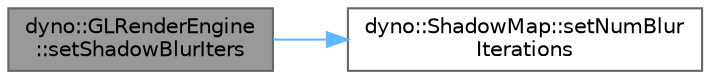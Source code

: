 digraph "dyno::GLRenderEngine::setShadowBlurIters"
{
 // LATEX_PDF_SIZE
  bgcolor="transparent";
  edge [fontname=Helvetica,fontsize=10,labelfontname=Helvetica,labelfontsize=10];
  node [fontname=Helvetica,fontsize=10,shape=box,height=0.2,width=0.4];
  rankdir="LR";
  Node1 [id="Node000001",label="dyno::GLRenderEngine\l::setShadowBlurIters",height=0.2,width=0.4,color="gray40", fillcolor="grey60", style="filled", fontcolor="black",tooltip=" "];
  Node1 -> Node2 [id="edge1_Node000001_Node000002",color="steelblue1",style="solid",tooltip=" "];
  Node2 [id="Node000002",label="dyno::ShadowMap::setNumBlur\lIterations",height=0.2,width=0.4,color="grey40", fillcolor="white", style="filled",URL="$classdyno_1_1_shadow_map.html#a0d2829652aea2f00c08933e65ec32655",tooltip=" "];
}
